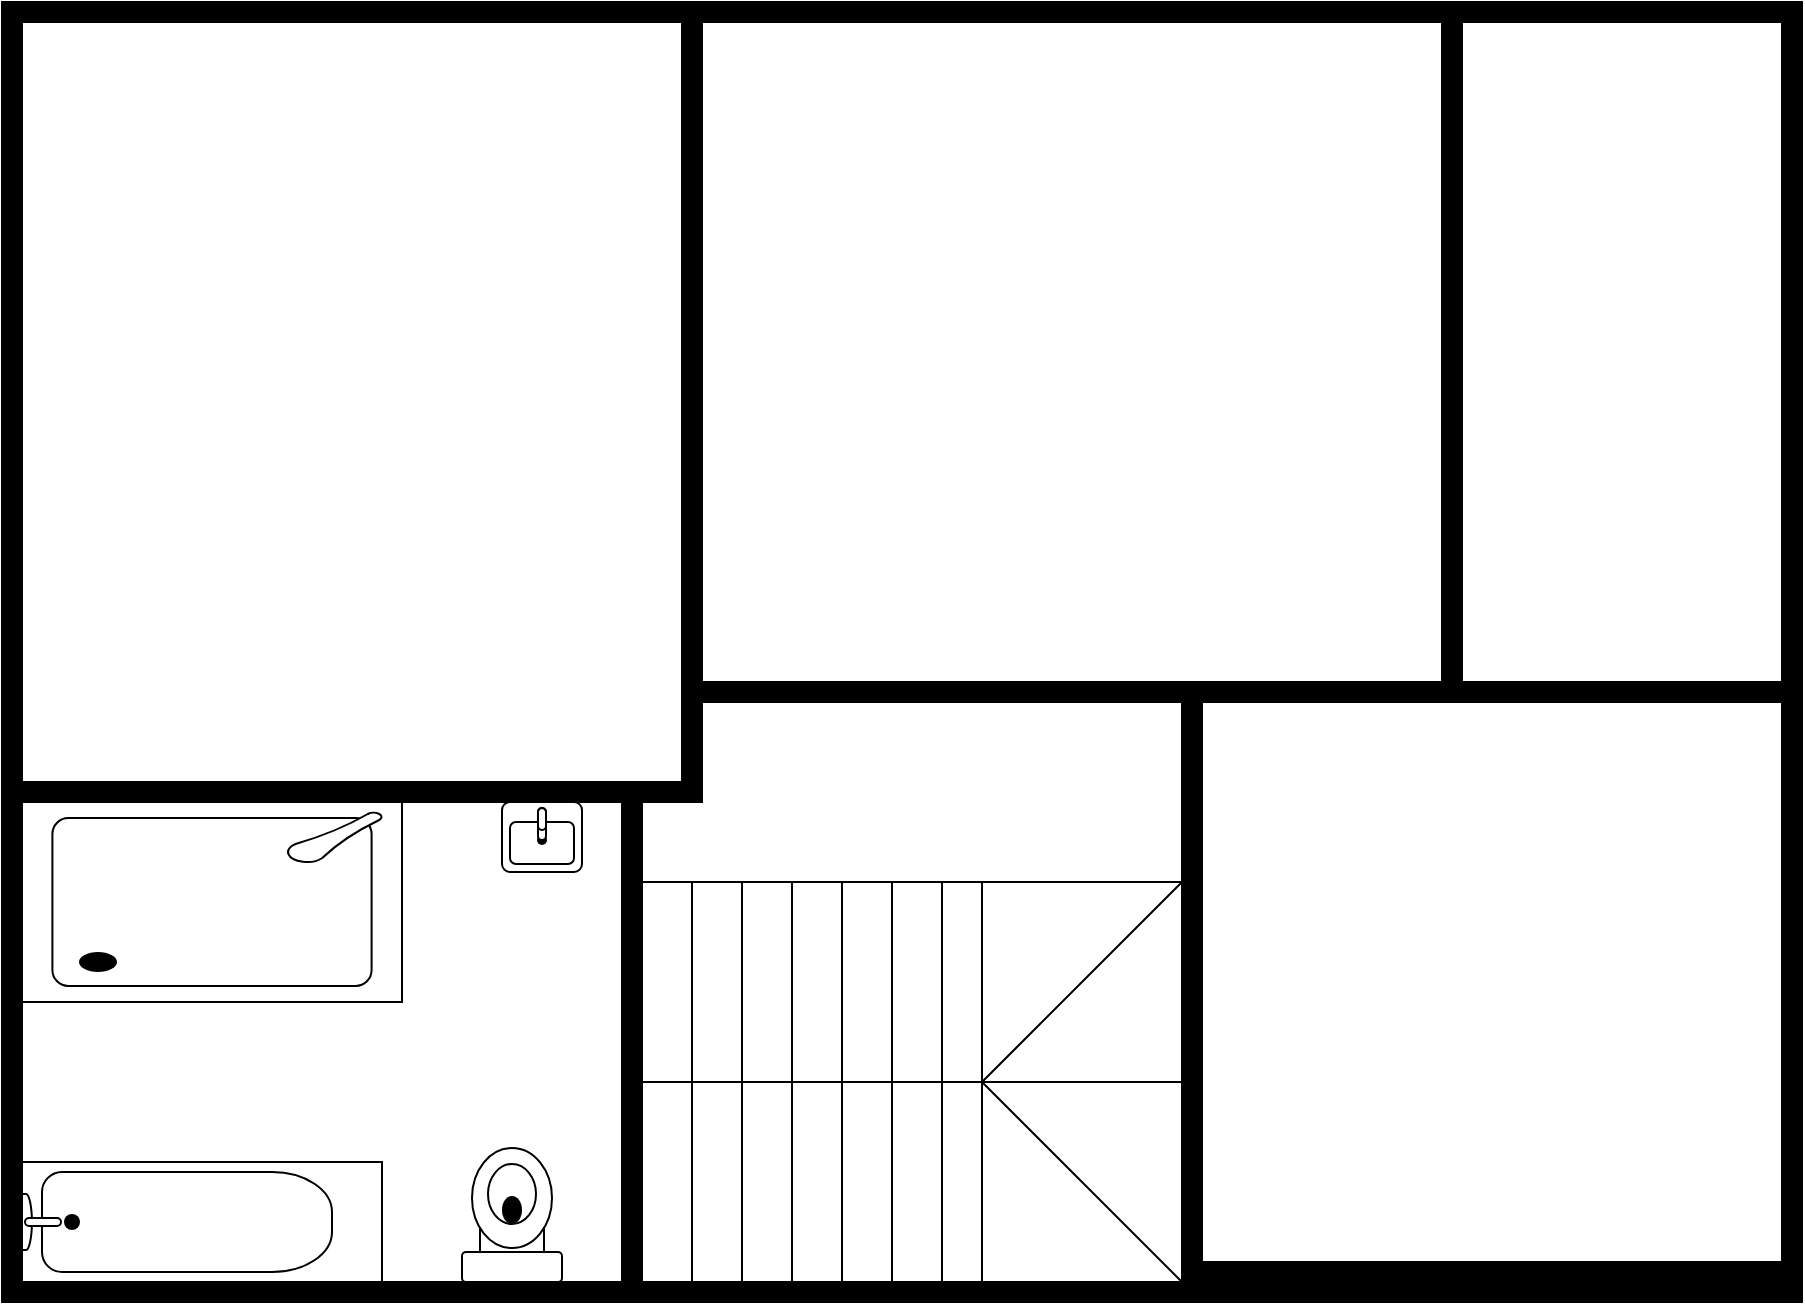 <mxfile version="26.2.14">
  <diagram name="Page-1" id="38b20595-45e3-9b7f-d5ca-b57f44c5b66d">
    <mxGraphModel dx="-451" dy="990" grid="1" gridSize="10" guides="1" tooltips="1" connect="1" arrows="1" fold="1" page="1" pageScale="1" pageWidth="1100" pageHeight="850" background="none" math="0" shadow="0">
      <root>
        <mxCell id="0" />
        <mxCell id="1" parent="0" />
        <mxCell id="zVZ-raye_Tv6AUy4_SLc-4" value="" style="verticalLabelPosition=bottom;html=1;verticalAlign=top;align=center;shape=mxgraph.floorplan.room;fillColor=strokeColor;movable=0;resizable=0;rotatable=0;deletable=0;editable=0;locked=1;connectable=0;" parent="1" vertex="1">
          <mxGeometry x="1120" y="910" width="900" height="650" as="geometry" />
        </mxCell>
        <mxCell id="zVZ-raye_Tv6AUy4_SLc-5" value="" style="verticalLabelPosition=bottom;html=1;verticalAlign=top;align=center;shape=mxgraph.floorplan.room;fillColor=strokeColor;" parent="1" vertex="1">
          <mxGeometry x="1840" y="910" width="180" height="350" as="geometry" />
        </mxCell>
        <mxCell id="zVZ-raye_Tv6AUy4_SLc-6" value="" style="verticalLabelPosition=bottom;html=1;verticalAlign=top;align=center;shape=mxgraph.floorplan.room;fillColor=strokeColor;" parent="1" vertex="1">
          <mxGeometry x="1710" y="1250" width="310" height="300" as="geometry" />
        </mxCell>
        <mxCell id="zVZ-raye_Tv6AUy4_SLc-7" value="" style="verticalLabelPosition=bottom;html=1;verticalAlign=top;align=center;shape=mxgraph.floorplan.room;fillColor=strokeColor;" parent="1" vertex="1">
          <mxGeometry x="1120" y="910" width="350" height="400" as="geometry" />
        </mxCell>
        <mxCell id="zVZ-raye_Tv6AUy4_SLc-8" value="" style="verticalLabelPosition=bottom;html=1;verticalAlign=top;align=center;shape=mxgraph.floorplan.room;fillColor=strokeColor;" parent="1" vertex="1">
          <mxGeometry x="1460" y="910" width="390" height="350" as="geometry" />
        </mxCell>
        <mxCell id="zVZ-raye_Tv6AUy4_SLc-12" value="" style="verticalLabelPosition=bottom;html=1;verticalAlign=top;align=center;shape=mxgraph.floorplan.room;fillColor=strokeColor;" parent="1" vertex="1">
          <mxGeometry x="1120" y="1300" width="320" height="260" as="geometry" />
        </mxCell>
        <mxCell id="zVZ-raye_Tv6AUy4_SLc-14" value="" style="verticalLabelPosition=bottom;html=1;verticalAlign=top;align=center;shape=mxgraph.floorplan.stairsRest;" parent="1" vertex="1">
          <mxGeometry x="1440" y="1350" width="270" height="200" as="geometry" />
        </mxCell>
        <mxCell id="zVZ-raye_Tv6AUy4_SLc-17" value="" style="verticalLabelPosition=bottom;html=1;verticalAlign=top;align=center;shape=mxgraph.floorplan.sink_22;" parent="1" vertex="1">
          <mxGeometry x="1370" y="1310" width="40" height="35" as="geometry" />
        </mxCell>
        <mxCell id="zVZ-raye_Tv6AUy4_SLc-18" value="" style="verticalLabelPosition=bottom;html=1;verticalAlign=top;align=center;shape=mxgraph.floorplan.shower2;" parent="1" vertex="1">
          <mxGeometry x="1130" y="1310" width="190" height="100" as="geometry" />
        </mxCell>
        <mxCell id="zVZ-raye_Tv6AUy4_SLc-19" value="" style="verticalLabelPosition=bottom;html=1;verticalAlign=top;align=center;shape=mxgraph.floorplan.toilet;direction=west;" parent="1" vertex="1">
          <mxGeometry x="1350" y="1483" width="50" height="67" as="geometry" />
        </mxCell>
        <mxCell id="eW0h_04PL8IXDwMERIvZ-1" value="" style="verticalLabelPosition=bottom;html=1;verticalAlign=top;align=center;shape=mxgraph.floorplan.bathtub2;" vertex="1" parent="1">
          <mxGeometry x="1130" y="1490" width="180" height="60" as="geometry" />
        </mxCell>
      </root>
    </mxGraphModel>
  </diagram>
</mxfile>
